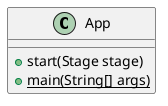 @startuml
'https://plantuml.com/class-diagram

class App
{
    +start(Stage stage)
    {static} +main(String[] args)
}

@enduml